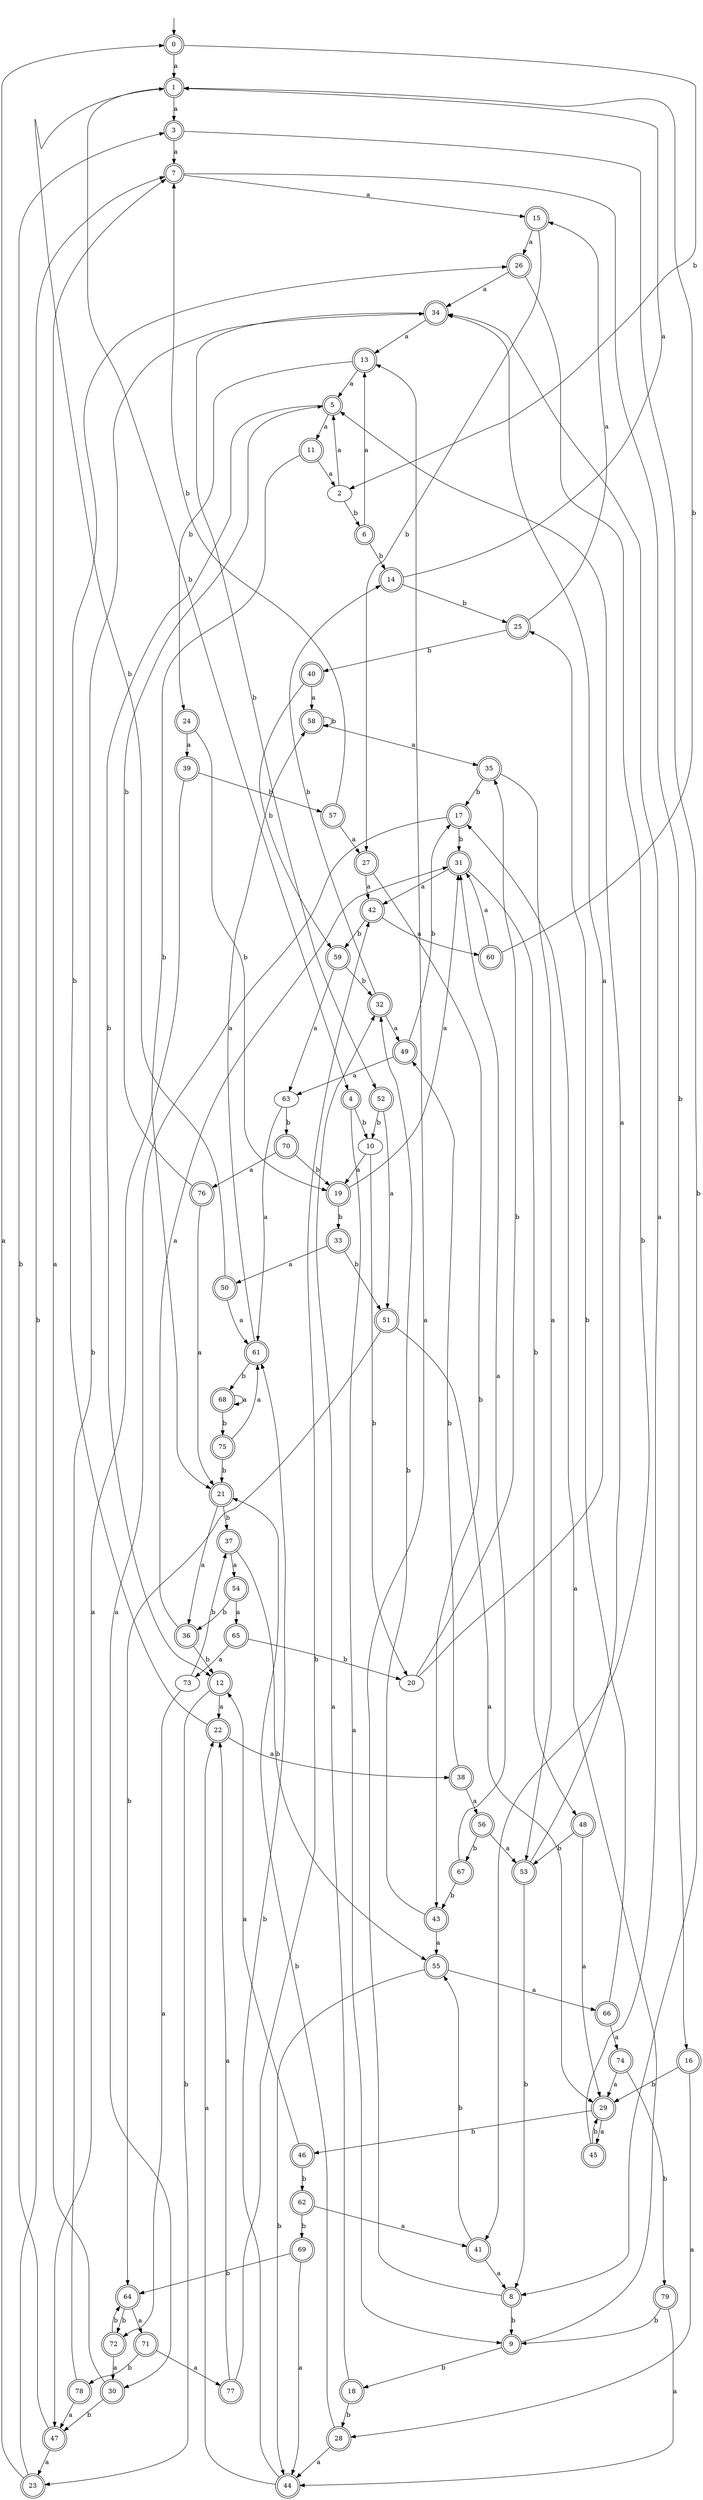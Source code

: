 digraph RandomDFA {
  __start0 [label="", shape=none];
  __start0 -> 0 [label=""];
  0 [shape=circle] [shape=doublecircle]
  0 -> 1 [label="a"]
  0 -> 2 [label="b"]
  1 [shape=doublecircle]
  1 -> 3 [label="a"]
  1 -> 4 [label="b"]
  2
  2 -> 5 [label="a"]
  2 -> 6 [label="b"]
  3 [shape=doublecircle]
  3 -> 7 [label="a"]
  3 -> 8 [label="b"]
  4 [shape=doublecircle]
  4 -> 9 [label="a"]
  4 -> 10 [label="b"]
  5 [shape=doublecircle]
  5 -> 11 [label="a"]
  5 -> 12 [label="b"]
  6 [shape=doublecircle]
  6 -> 13 [label="a"]
  6 -> 14 [label="b"]
  7 [shape=doublecircle]
  7 -> 15 [label="a"]
  7 -> 16 [label="b"]
  8 [shape=doublecircle]
  8 -> 13 [label="a"]
  8 -> 9 [label="b"]
  9 [shape=doublecircle]
  9 -> 17 [label="a"]
  9 -> 18 [label="b"]
  10
  10 -> 19 [label="a"]
  10 -> 20 [label="b"]
  11 [shape=doublecircle]
  11 -> 2 [label="a"]
  11 -> 21 [label="b"]
  12 [shape=doublecircle]
  12 -> 22 [label="a"]
  12 -> 23 [label="b"]
  13 [shape=doublecircle]
  13 -> 5 [label="a"]
  13 -> 24 [label="b"]
  14 [shape=doublecircle]
  14 -> 1 [label="a"]
  14 -> 25 [label="b"]
  15 [shape=doublecircle]
  15 -> 26 [label="a"]
  15 -> 27 [label="b"]
  16 [shape=doublecircle]
  16 -> 28 [label="a"]
  16 -> 29 [label="b"]
  17 [shape=doublecircle]
  17 -> 30 [label="a"]
  17 -> 31 [label="b"]
  18 [shape=doublecircle]
  18 -> 32 [label="a"]
  18 -> 28 [label="b"]
  19 [shape=doublecircle]
  19 -> 31 [label="a"]
  19 -> 33 [label="b"]
  20
  20 -> 34 [label="a"]
  20 -> 35 [label="b"]
  21 [shape=doublecircle]
  21 -> 36 [label="a"]
  21 -> 37 [label="b"]
  22 [shape=doublecircle]
  22 -> 38 [label="a"]
  22 -> 26 [label="b"]
  23 [shape=doublecircle]
  23 -> 0 [label="a"]
  23 -> 7 [label="b"]
  24 [shape=doublecircle]
  24 -> 39 [label="a"]
  24 -> 19 [label="b"]
  25 [shape=doublecircle]
  25 -> 15 [label="a"]
  25 -> 40 [label="b"]
  26 [shape=doublecircle]
  26 -> 34 [label="a"]
  26 -> 41 [label="b"]
  27 [shape=doublecircle]
  27 -> 42 [label="a"]
  27 -> 43 [label="b"]
  28 [shape=doublecircle]
  28 -> 44 [label="a"]
  28 -> 21 [label="b"]
  29 [shape=doublecircle]
  29 -> 45 [label="a"]
  29 -> 46 [label="b"]
  30 [shape=doublecircle]
  30 -> 7 [label="a"]
  30 -> 47 [label="b"]
  31 [shape=doublecircle]
  31 -> 42 [label="a"]
  31 -> 48 [label="b"]
  32 [shape=doublecircle]
  32 -> 49 [label="a"]
  32 -> 14 [label="b"]
  33 [shape=doublecircle]
  33 -> 50 [label="a"]
  33 -> 51 [label="b"]
  34 [shape=doublecircle]
  34 -> 13 [label="a"]
  34 -> 52 [label="b"]
  35 [shape=doublecircle]
  35 -> 53 [label="a"]
  35 -> 17 [label="b"]
  36 [shape=doublecircle]
  36 -> 31 [label="a"]
  36 -> 12 [label="b"]
  37 [shape=doublecircle]
  37 -> 54 [label="a"]
  37 -> 55 [label="b"]
  38 [shape=doublecircle]
  38 -> 56 [label="a"]
  38 -> 49 [label="b"]
  39 [shape=doublecircle]
  39 -> 47 [label="a"]
  39 -> 57 [label="b"]
  40 [shape=doublecircle]
  40 -> 58 [label="a"]
  40 -> 59 [label="b"]
  41 [shape=doublecircle]
  41 -> 8 [label="a"]
  41 -> 55 [label="b"]
  42 [shape=doublecircle]
  42 -> 60 [label="a"]
  42 -> 59 [label="b"]
  43 [shape=doublecircle]
  43 -> 55 [label="a"]
  43 -> 32 [label="b"]
  44 [shape=doublecircle]
  44 -> 22 [label="a"]
  44 -> 61 [label="b"]
  45 [shape=doublecircle]
  45 -> 34 [label="a"]
  45 -> 29 [label="b"]
  46 [shape=doublecircle]
  46 -> 12 [label="a"]
  46 -> 62 [label="b"]
  47 [shape=doublecircle]
  47 -> 23 [label="a"]
  47 -> 3 [label="b"]
  48 [shape=doublecircle]
  48 -> 29 [label="a"]
  48 -> 53 [label="b"]
  49 [shape=doublecircle]
  49 -> 63 [label="a"]
  49 -> 17 [label="b"]
  50 [shape=doublecircle]
  50 -> 61 [label="a"]
  50 -> 1 [label="b"]
  51 [shape=doublecircle]
  51 -> 29 [label="a"]
  51 -> 64 [label="b"]
  52 [shape=doublecircle]
  52 -> 51 [label="a"]
  52 -> 10 [label="b"]
  53 [shape=doublecircle]
  53 -> 5 [label="a"]
  53 -> 8 [label="b"]
  54 [shape=doublecircle]
  54 -> 65 [label="a"]
  54 -> 36 [label="b"]
  55 [shape=doublecircle]
  55 -> 66 [label="a"]
  55 -> 44 [label="b"]
  56 [shape=doublecircle]
  56 -> 53 [label="a"]
  56 -> 67 [label="b"]
  57 [shape=doublecircle]
  57 -> 27 [label="a"]
  57 -> 7 [label="b"]
  58 [shape=doublecircle]
  58 -> 35 [label="a"]
  58 -> 58 [label="b"]
  59 [shape=doublecircle]
  59 -> 63 [label="a"]
  59 -> 32 [label="b"]
  60 [shape=doublecircle]
  60 -> 31 [label="a"]
  60 -> 1 [label="b"]
  61 [shape=doublecircle]
  61 -> 58 [label="a"]
  61 -> 68 [label="b"]
  62 [shape=doublecircle]
  62 -> 41 [label="a"]
  62 -> 69 [label="b"]
  63
  63 -> 61 [label="a"]
  63 -> 70 [label="b"]
  64 [shape=doublecircle]
  64 -> 71 [label="a"]
  64 -> 72 [label="b"]
  65 [shape=doublecircle]
  65 -> 73 [label="a"]
  65 -> 20 [label="b"]
  66 [shape=doublecircle]
  66 -> 74 [label="a"]
  66 -> 25 [label="b"]
  67 [shape=doublecircle]
  67 -> 31 [label="a"]
  67 -> 43 [label="b"]
  68 [shape=doublecircle]
  68 -> 68 [label="a"]
  68 -> 75 [label="b"]
  69 [shape=doublecircle]
  69 -> 44 [label="a"]
  69 -> 64 [label="b"]
  70 [shape=doublecircle]
  70 -> 76 [label="a"]
  70 -> 19 [label="b"]
  71 [shape=doublecircle]
  71 -> 77 [label="a"]
  71 -> 78 [label="b"]
  72 [shape=doublecircle]
  72 -> 30 [label="a"]
  72 -> 64 [label="b"]
  73
  73 -> 72 [label="a"]
  73 -> 37 [label="b"]
  74 [shape=doublecircle]
  74 -> 29 [label="a"]
  74 -> 79 [label="b"]
  75 [shape=doublecircle]
  75 -> 61 [label="a"]
  75 -> 21 [label="b"]
  76 [shape=doublecircle]
  76 -> 21 [label="a"]
  76 -> 5 [label="b"]
  77 [shape=doublecircle]
  77 -> 22 [label="a"]
  77 -> 42 [label="b"]
  78 [shape=doublecircle]
  78 -> 47 [label="a"]
  78 -> 34 [label="b"]
  79 [shape=doublecircle]
  79 -> 44 [label="a"]
  79 -> 9 [label="b"]
}
